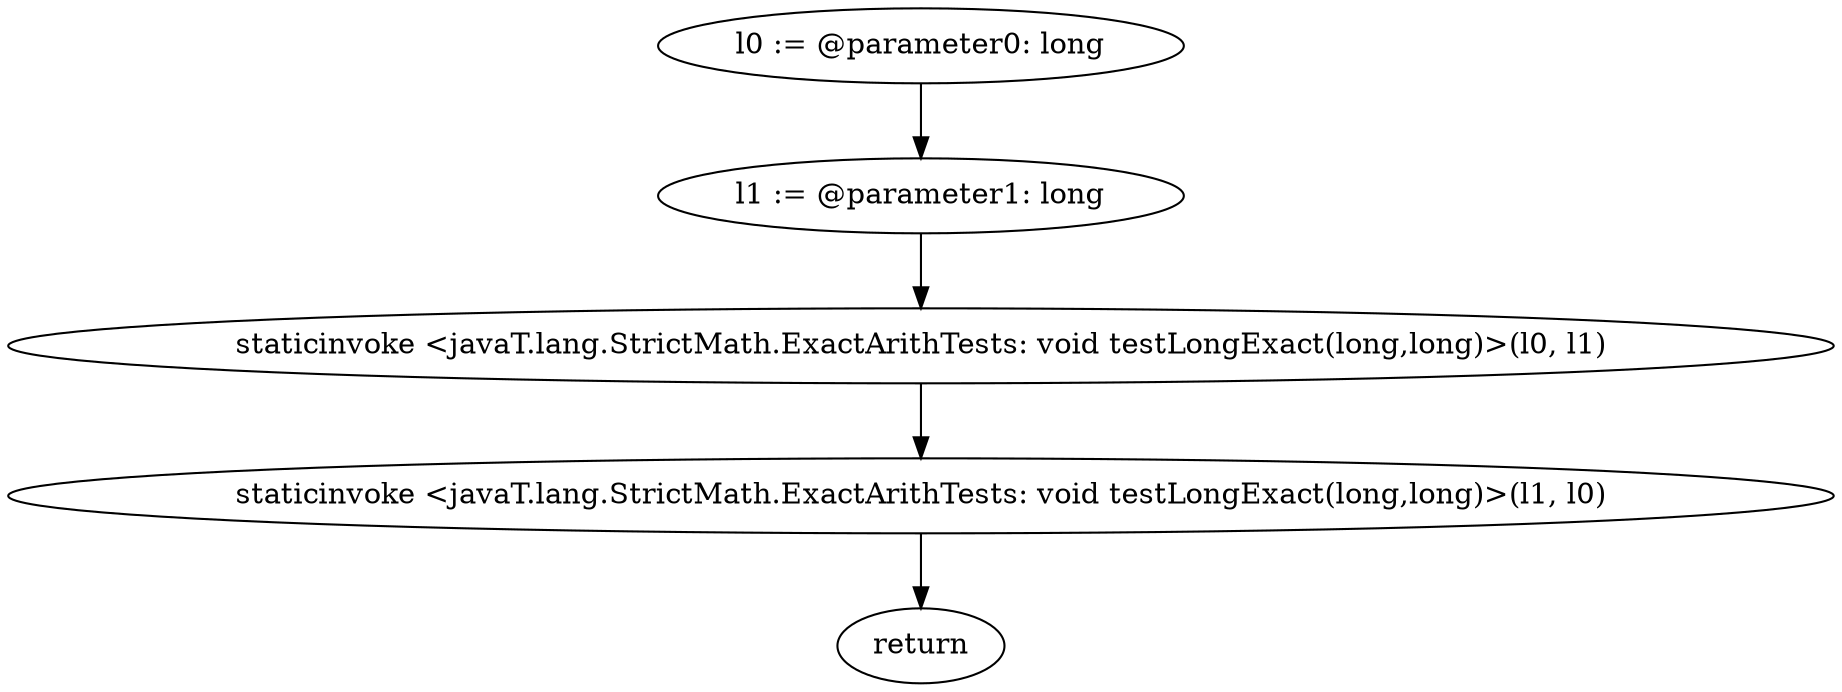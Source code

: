 digraph "unitGraph" {
    "l0 := @parameter0: long"
    "l1 := @parameter1: long"
    "staticinvoke <javaT.lang.StrictMath.ExactArithTests: void testLongExact(long,long)>(l0, l1)"
    "staticinvoke <javaT.lang.StrictMath.ExactArithTests: void testLongExact(long,long)>(l1, l0)"
    "return"
    "l0 := @parameter0: long"->"l1 := @parameter1: long";
    "l1 := @parameter1: long"->"staticinvoke <javaT.lang.StrictMath.ExactArithTests: void testLongExact(long,long)>(l0, l1)";
    "staticinvoke <javaT.lang.StrictMath.ExactArithTests: void testLongExact(long,long)>(l0, l1)"->"staticinvoke <javaT.lang.StrictMath.ExactArithTests: void testLongExact(long,long)>(l1, l0)";
    "staticinvoke <javaT.lang.StrictMath.ExactArithTests: void testLongExact(long,long)>(l1, l0)"->"return";
}
